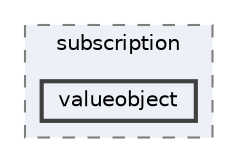 digraph "repository/ivr/src/main/java/com/sterlite/cal/ivr/subscription/valueobject"
{
 // LATEX_PDF_SIZE
  bgcolor="transparent";
  edge [fontname=Helvetica,fontsize=10,labelfontname=Helvetica,labelfontsize=10];
  node [fontname=Helvetica,fontsize=10,shape=box,height=0.2,width=0.4];
  compound=true
  subgraph clusterdir_416db3c2bac03ba7ac9e3347264a8e7a {
    graph [ bgcolor="#edf0f7", pencolor="grey50", label="subscription", fontname=Helvetica,fontsize=10 style="filled,dashed", URL="dir_416db3c2bac03ba7ac9e3347264a8e7a.html",tooltip=""]
  dir_c72bbe5e473d52f05bf4b126c4de65fd [label="valueobject", fillcolor="#edf0f7", color="grey25", style="filled,bold", URL="dir_c72bbe5e473d52f05bf4b126c4de65fd.html",tooltip=""];
  }
}
